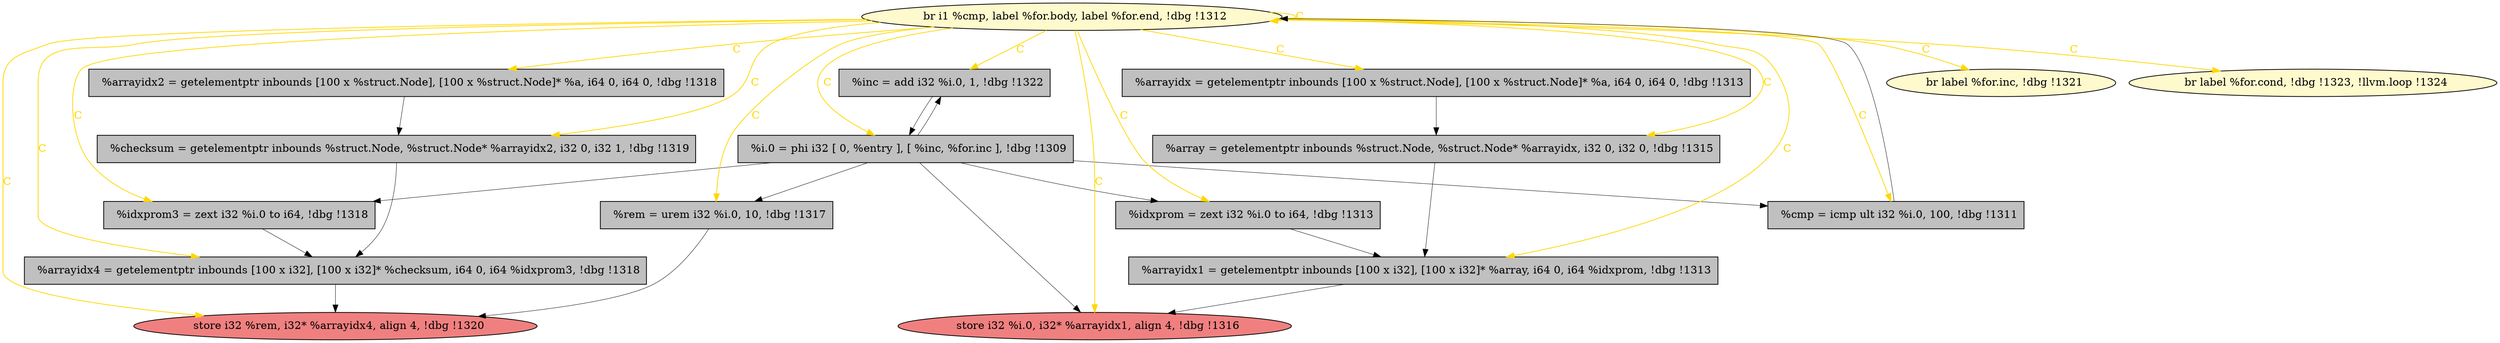 
digraph G {


node128 [fillcolor=lightcoral,label="  store i32 %rem, i32* %arrayidx4, align 4, !dbg !1320",shape=ellipse,style=filled ]
node116 [fillcolor=grey,label="  %inc = add i32 %i.0, 1, !dbg !1322",shape=rectangle,style=filled ]
node114 [fillcolor=grey,label="  %checksum = getelementptr inbounds %struct.Node, %struct.Node* %arrayidx2, i32 0, i32 1, !dbg !1319",shape=rectangle,style=filled ]
node117 [fillcolor=grey,label="  %array = getelementptr inbounds %struct.Node, %struct.Node* %arrayidx, i32 0, i32 0, !dbg !1315",shape=rectangle,style=filled ]
node113 [fillcolor=lemonchiffon,label="  br label %for.inc, !dbg !1321",shape=ellipse,style=filled ]
node126 [fillcolor=grey,label="  %arrayidx2 = getelementptr inbounds [100 x %struct.Node], [100 x %struct.Node]* %a, i64 0, i64 0, !dbg !1318",shape=rectangle,style=filled ]
node118 [fillcolor=grey,label="  %idxprom3 = zext i32 %i.0 to i64, !dbg !1318",shape=rectangle,style=filled ]
node119 [fillcolor=grey,label="  %idxprom = zext i32 %i.0 to i64, !dbg !1313",shape=rectangle,style=filled ]
node120 [fillcolor=grey,label="  %i.0 = phi i32 [ 0, %entry ], [ %inc, %for.inc ], !dbg !1309",shape=rectangle,style=filled ]
node112 [fillcolor=lemonchiffon,label="  br i1 %cmp, label %for.body, label %for.end, !dbg !1312",shape=ellipse,style=filled ]
node121 [fillcolor=grey,label="  %cmp = icmp ult i32 %i.0, 100, !dbg !1311",shape=rectangle,style=filled ]
node124 [fillcolor=lightcoral,label="  store i32 %i.0, i32* %arrayidx1, align 4, !dbg !1316",shape=ellipse,style=filled ]
node115 [fillcolor=grey,label="  %arrayidx = getelementptr inbounds [100 x %struct.Node], [100 x %struct.Node]* %a, i64 0, i64 0, !dbg !1313",shape=rectangle,style=filled ]
node122 [fillcolor=lemonchiffon,label="  br label %for.cond, !dbg !1323, !llvm.loop !1324",shape=ellipse,style=filled ]
node123 [fillcolor=grey,label="  %arrayidx1 = getelementptr inbounds [100 x i32], [100 x i32]* %array, i64 0, i64 %idxprom, !dbg !1313",shape=rectangle,style=filled ]
node125 [fillcolor=grey,label="  %rem = urem i32 %i.0, 10, !dbg !1317",shape=rectangle,style=filled ]
node127 [fillcolor=grey,label="  %arrayidx4 = getelementptr inbounds [100 x i32], [100 x i32]* %checksum, i64 0, i64 %idxprom3, !dbg !1318",shape=rectangle,style=filled ]

node123->node124 [style=solid,color=black,label="",penwidth=0.5,fontcolor=black ]
node121->node112 [style=solid,color=black,label="",penwidth=0.5,fontcolor=black ]
node117->node123 [style=solid,color=black,label="",penwidth=0.5,fontcolor=black ]
node112->node119 [style=solid,color=gold,label="C",penwidth=1.0,fontcolor=gold ]
node120->node124 [style=solid,color=black,label="",penwidth=0.5,fontcolor=black ]
node112->node114 [style=solid,color=gold,label="C",penwidth=1.0,fontcolor=gold ]
node119->node123 [style=solid,color=black,label="",penwidth=0.5,fontcolor=black ]
node120->node119 [style=solid,color=black,label="",penwidth=0.5,fontcolor=black ]
node120->node116 [style=solid,color=black,label="",penwidth=0.5,fontcolor=black ]
node112->node116 [style=solid,color=gold,label="C",penwidth=1.0,fontcolor=gold ]
node112->node122 [style=solid,color=gold,label="C",penwidth=1.0,fontcolor=gold ]
node116->node120 [style=solid,color=black,label="",penwidth=0.5,fontcolor=black ]
node127->node128 [style=solid,color=black,label="",penwidth=0.5,fontcolor=black ]
node112->node125 [style=solid,color=gold,label="C",penwidth=1.0,fontcolor=gold ]
node112->node126 [style=solid,color=gold,label="C",penwidth=1.0,fontcolor=gold ]
node126->node114 [style=solid,color=black,label="",penwidth=0.5,fontcolor=black ]
node112->node128 [style=solid,color=gold,label="C",penwidth=1.0,fontcolor=gold ]
node112->node112 [style=solid,color=gold,label="C",penwidth=1.0,fontcolor=gold ]
node112->node121 [style=solid,color=gold,label="C",penwidth=1.0,fontcolor=gold ]
node112->node113 [style=solid,color=gold,label="C",penwidth=1.0,fontcolor=gold ]
node120->node125 [style=solid,color=black,label="",penwidth=0.5,fontcolor=black ]
node112->node117 [style=solid,color=gold,label="C",penwidth=1.0,fontcolor=gold ]
node112->node120 [style=solid,color=gold,label="C",penwidth=1.0,fontcolor=gold ]
node118->node127 [style=solid,color=black,label="",penwidth=0.5,fontcolor=black ]
node114->node127 [style=solid,color=black,label="",penwidth=0.5,fontcolor=black ]
node112->node118 [style=solid,color=gold,label="C",penwidth=1.0,fontcolor=gold ]
node112->node123 [style=solid,color=gold,label="C",penwidth=1.0,fontcolor=gold ]
node112->node115 [style=solid,color=gold,label="C",penwidth=1.0,fontcolor=gold ]
node120->node121 [style=solid,color=black,label="",penwidth=0.5,fontcolor=black ]
node115->node117 [style=solid,color=black,label="",penwidth=0.5,fontcolor=black ]
node112->node127 [style=solid,color=gold,label="C",penwidth=1.0,fontcolor=gold ]
node120->node118 [style=solid,color=black,label="",penwidth=0.5,fontcolor=black ]
node112->node124 [style=solid,color=gold,label="C",penwidth=1.0,fontcolor=gold ]
node125->node128 [style=solid,color=black,label="",penwidth=0.5,fontcolor=black ]


}
